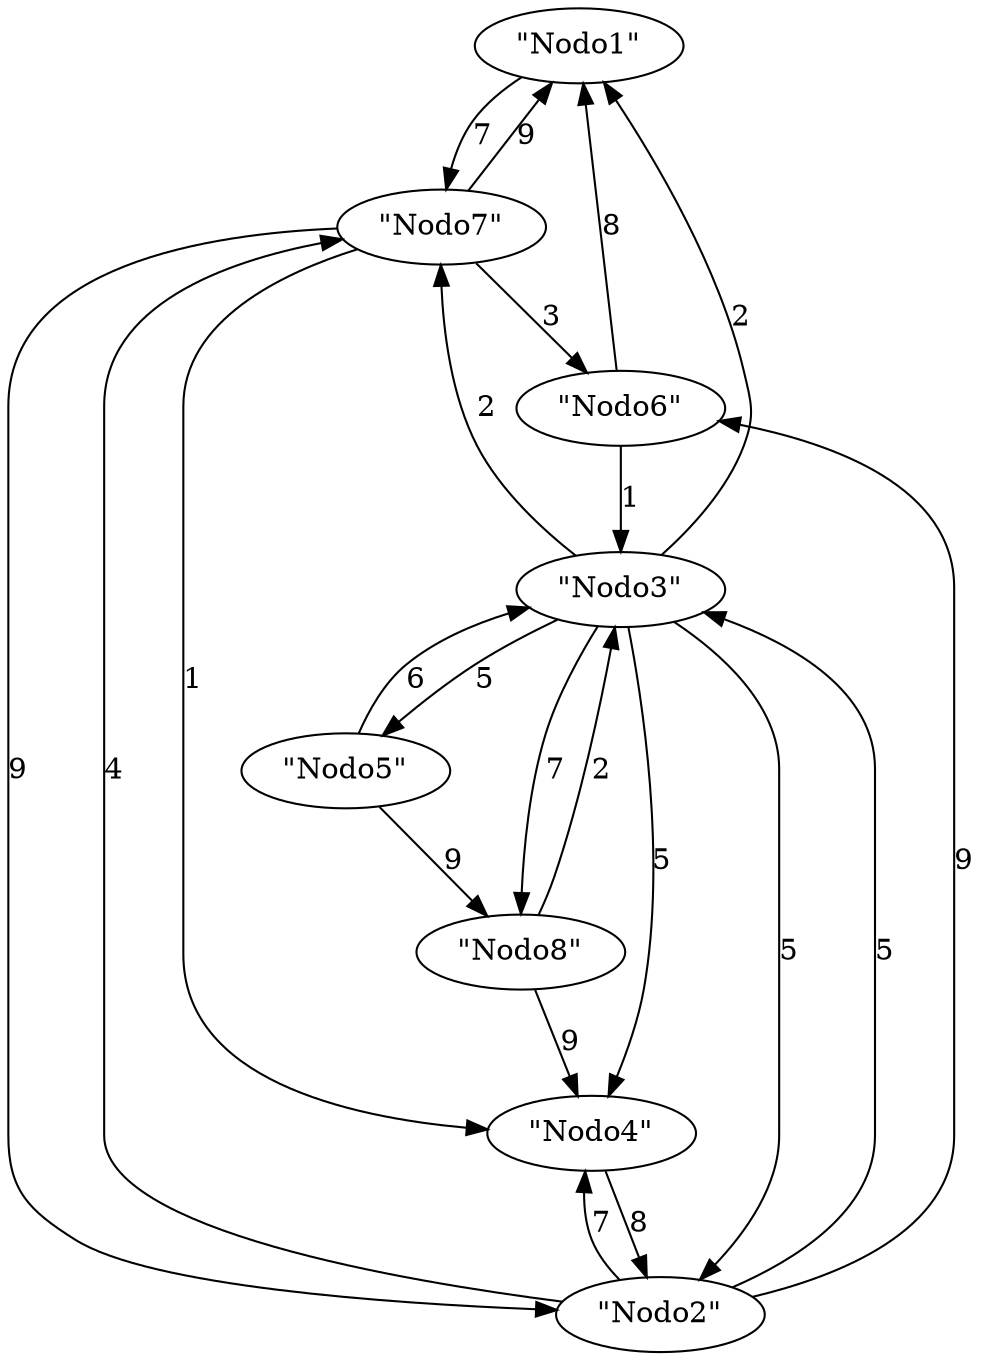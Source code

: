 digraph {
    0 [ label = "\"Nodo1\"" ]
    1 [ label = "\"Nodo2\"" ]
    2 [ label = "\"Nodo3\"" ]
    3 [ label = "\"Nodo4\"" ]
    4 [ label = "\"Nodo5\"" ]
    5 [ label = "\"Nodo6\"" ]
    6 [ label = "\"Nodo7\"" ]
    7 [ label = "\"Nodo8\"" ]
    5 -> 0 [ label = "8" ]
    6 -> 0 [ label = "9" ]
    6 -> 1 [ label = "9" ]
    3 -> 1 [ label = "8" ]
    2 -> 3 [ label = "5" ]
    7 -> 2 [ label = "2" ]
    4 -> 7 [ label = "9" ]
    0 -> 6 [ label = "7" ]
    1 -> 2 [ label = "5" ]
    1 -> 3 [ label = "7" ]
    1 -> 5 [ label = "9" ]
    1 -> 6 [ label = "4" ]
    2 -> 0 [ label = "2" ]
    2 -> 1 [ label = "5" ]
    2 -> 4 [ label = "5" ]
    2 -> 6 [ label = "2" ]
    2 -> 7 [ label = "7" ]
    4 -> 2 [ label = "6" ]
    5 -> 2 [ label = "1" ]
    6 -> 3 [ label = "1" ]
    6 -> 5 [ label = "3" ]
    7 -> 3 [ label = "9" ]
}
